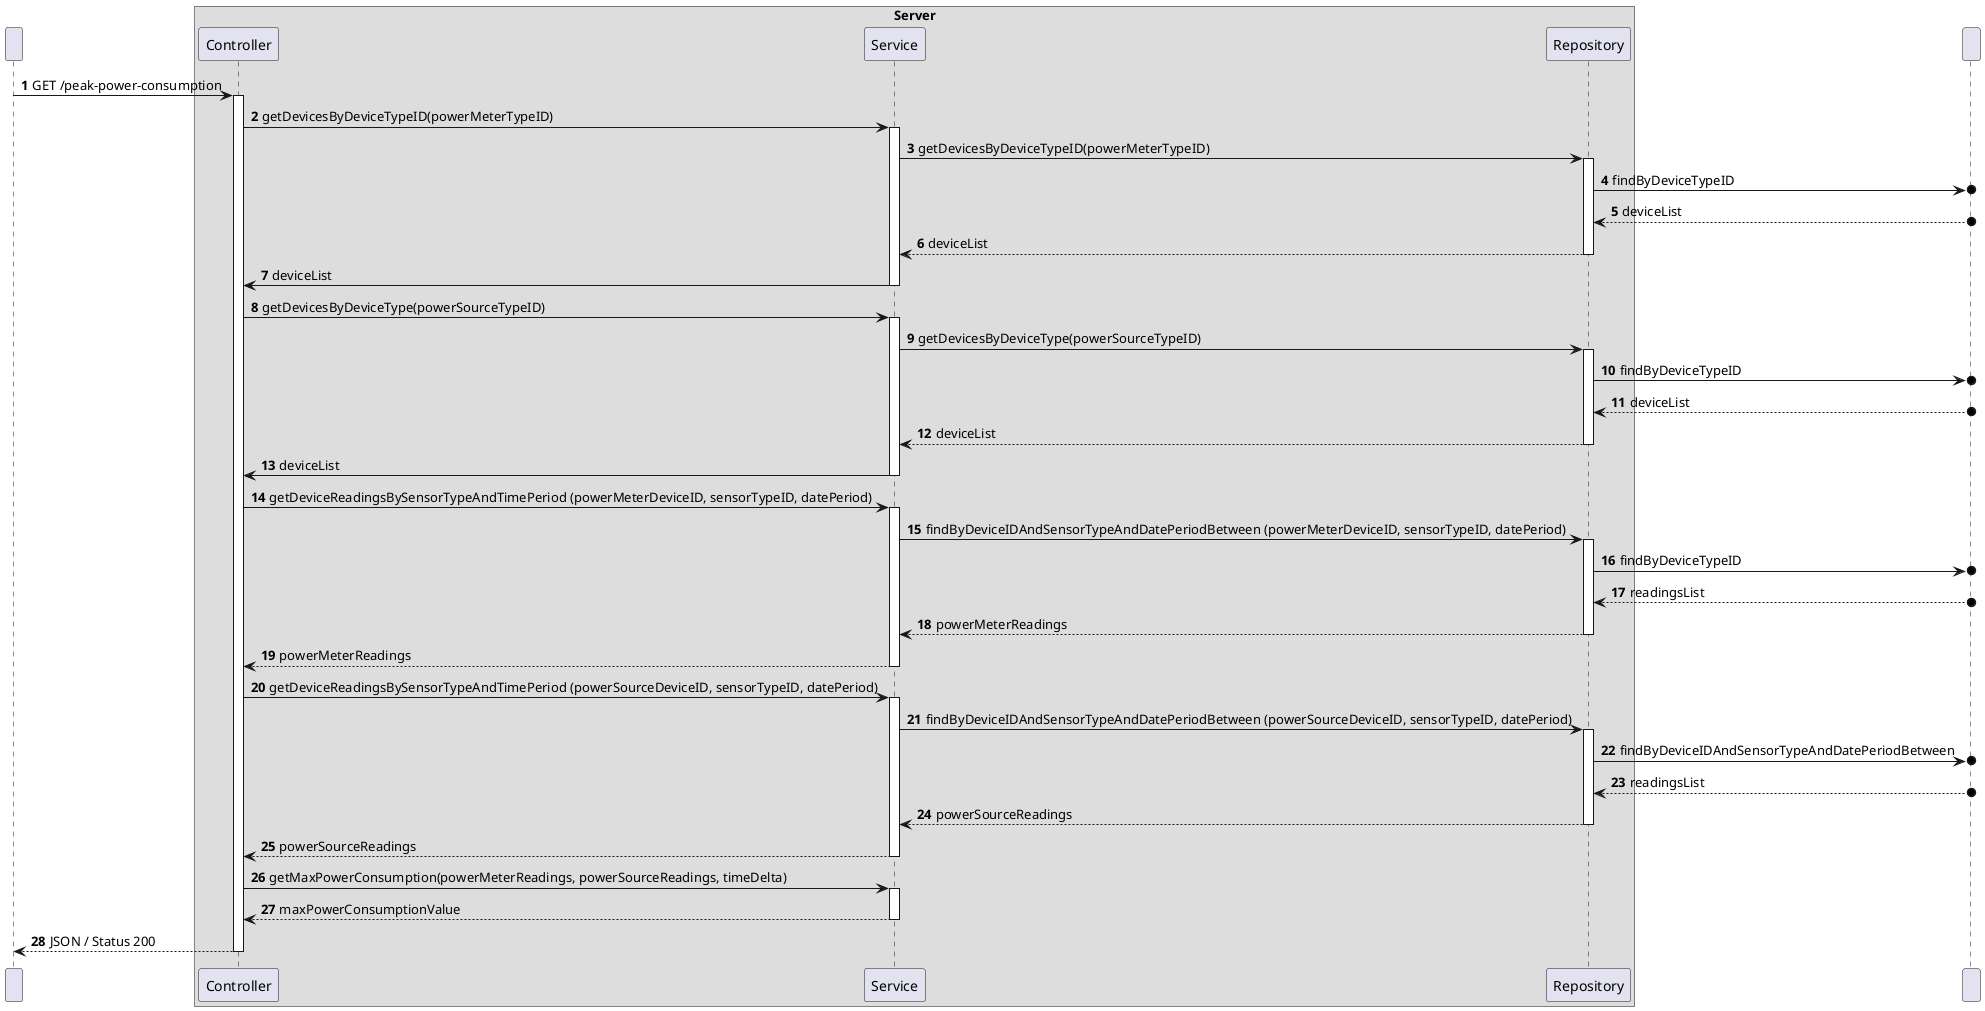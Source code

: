 @startuml
'https://plantuml.com/sequence-diagram


participant " " as HTTP

box "Server"
participant Controller as "Controller"
participant Service as "Service"
participant Repository as "Repository"
end box

participant DataBase as " "

autonumber

HTTP -> Controller : GET /peak-power-consumption

activate Controller

Controller -> Service: getDevicesByDeviceTypeID(powerMeterTypeID)

activate Service

Service -> Repository: getDevicesByDeviceTypeID(powerMeterTypeID)

activate Repository

Repository ->o DataBase: findByDeviceTypeID

DataBase o--> Repository : deviceList

Repository --> Service: deviceList

deactivate Repository

Service -> Controller: deviceList

deactivate Service

'--------------------------------------------'

Controller -> Service: getDevicesByDeviceType(powerSourceTypeID)

activate Service

Service -> Repository: getDevicesByDeviceType(powerSourceTypeID)

activate Repository

Repository ->o DataBase: findByDeviceTypeID

DataBase o--> Repository : deviceList

Repository --> Service: deviceList

deactivate Repository

Service -> Controller: deviceList

deactivate Service

'--------------------------------------------'

Controller -> Service: getDeviceReadingsBySensorTypeAndTimePeriod (powerMeterDeviceID, sensorTypeID, datePeriod)

activate Service

Service -> Repository: findByDeviceIDAndSensorTypeAndDatePeriodBetween (powerMeterDeviceID, sensorTypeID, datePeriod)

activate Repository

Repository ->o DataBase: findByDeviceTypeID

DataBase o--> Repository : readingsList

Repository --> Service: powerMeterReadings

deactivate Repository

Service --> Controller: powerMeterReadings

deactivate Service

Controller -> Service: getDeviceReadingsBySensorTypeAndTimePeriod (powerSourceDeviceID, sensorTypeID, datePeriod)

'--------------------------------------------'

activate Service

Service -> Repository: findByDeviceIDAndSensorTypeAndDatePeriodBetween (powerSourceDeviceID, sensorTypeID, datePeriod)

activate Repository

Repository ->o DataBase: findByDeviceIDAndSensorTypeAndDatePeriodBetween

DataBase o--> Repository : readingsList

Repository --> Service: powerSourceReadings

deactivate Repository

Service --> Controller: powerSourceReadings

deactivate Service

Controller -> Service: getMaxPowerConsumption(powerMeterReadings, powerSourceReadings, timeDelta)

'--------------------------------------------'

activate Service

Service --> Controller: maxPowerConsumptionValue

deactivate Service

Controller --> HTTP: JSON / Status 200

deactivate Controller

@enduml